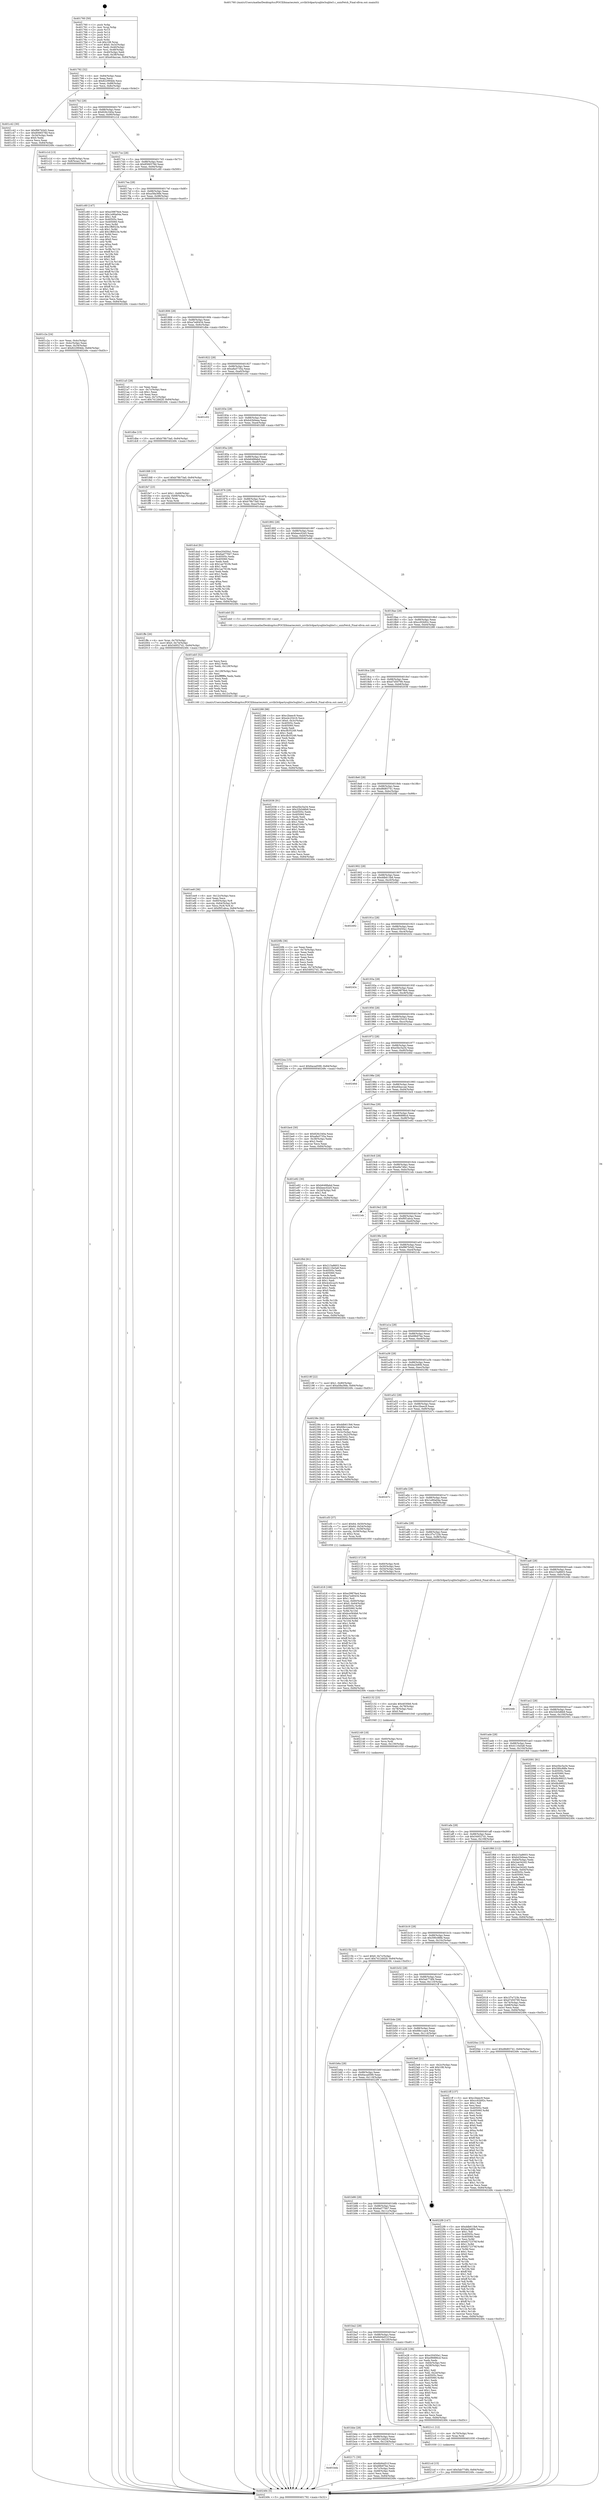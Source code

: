 digraph "0x401760" {
  label = "0x401760 (/mnt/c/Users/mathe/Desktop/tcc/POCII/binaries/extr_ccvlib3rdpartysqlite3sqlite3.c_unixFetch_Final-ollvm.out::main(0))"
  labelloc = "t"
  node[shape=record]

  Entry [label="",width=0.3,height=0.3,shape=circle,fillcolor=black,style=filled]
  "0x401792" [label="{
     0x401792 [32]\l
     | [instrs]\l
     &nbsp;&nbsp;0x401792 \<+6\>: mov -0x84(%rbp),%eax\l
     &nbsp;&nbsp;0x401798 \<+2\>: mov %eax,%ecx\l
     &nbsp;&nbsp;0x40179a \<+6\>: sub $0x822994bb,%ecx\l
     &nbsp;&nbsp;0x4017a0 \<+6\>: mov %eax,-0x88(%rbp)\l
     &nbsp;&nbsp;0x4017a6 \<+6\>: mov %ecx,-0x8c(%rbp)\l
     &nbsp;&nbsp;0x4017ac \<+6\>: je 0000000000401c42 \<main+0x4e2\>\l
  }"]
  "0x401c42" [label="{
     0x401c42 [30]\l
     | [instrs]\l
     &nbsp;&nbsp;0x401c42 \<+5\>: mov $0xf967b5d2,%eax\l
     &nbsp;&nbsp;0x401c47 \<+5\>: mov $0x8566578d,%ecx\l
     &nbsp;&nbsp;0x401c4c \<+3\>: mov -0x34(%rbp),%edx\l
     &nbsp;&nbsp;0x401c4f \<+3\>: cmp $0x0,%edx\l
     &nbsp;&nbsp;0x401c52 \<+3\>: cmove %ecx,%eax\l
     &nbsp;&nbsp;0x401c55 \<+6\>: mov %eax,-0x84(%rbp)\l
     &nbsp;&nbsp;0x401c5b \<+5\>: jmp 000000000040249c \<main+0xd3c\>\l
  }"]
  "0x4017b2" [label="{
     0x4017b2 [28]\l
     | [instrs]\l
     &nbsp;&nbsp;0x4017b2 \<+5\>: jmp 00000000004017b7 \<main+0x57\>\l
     &nbsp;&nbsp;0x4017b7 \<+6\>: mov -0x88(%rbp),%eax\l
     &nbsp;&nbsp;0x4017bd \<+5\>: sub $0x826c340a,%eax\l
     &nbsp;&nbsp;0x4017c2 \<+6\>: mov %eax,-0x90(%rbp)\l
     &nbsp;&nbsp;0x4017c8 \<+6\>: je 0000000000401c1d \<main+0x4bd\>\l
  }"]
  Exit [label="",width=0.3,height=0.3,shape=circle,fillcolor=black,style=filled,peripheries=2]
  "0x401c1d" [label="{
     0x401c1d [13]\l
     | [instrs]\l
     &nbsp;&nbsp;0x401c1d \<+4\>: mov -0x48(%rbp),%rax\l
     &nbsp;&nbsp;0x401c21 \<+4\>: mov 0x8(%rax),%rdi\l
     &nbsp;&nbsp;0x401c25 \<+5\>: call 0000000000401060 \<atoi@plt\>\l
     | [calls]\l
     &nbsp;&nbsp;0x401060 \{1\} (unknown)\l
  }"]
  "0x4017ce" [label="{
     0x4017ce [28]\l
     | [instrs]\l
     &nbsp;&nbsp;0x4017ce \<+5\>: jmp 00000000004017d3 \<main+0x73\>\l
     &nbsp;&nbsp;0x4017d3 \<+6\>: mov -0x88(%rbp),%eax\l
     &nbsp;&nbsp;0x4017d9 \<+5\>: sub $0x8566578d,%eax\l
     &nbsp;&nbsp;0x4017de \<+6\>: mov %eax,-0x94(%rbp)\l
     &nbsp;&nbsp;0x4017e4 \<+6\>: je 0000000000401c60 \<main+0x500\>\l
  }"]
  "0x4021cd" [label="{
     0x4021cd [15]\l
     | [instrs]\l
     &nbsp;&nbsp;0x4021cd \<+10\>: movl $0x5ab77df4,-0x84(%rbp)\l
     &nbsp;&nbsp;0x4021d7 \<+5\>: jmp 000000000040249c \<main+0xd3c\>\l
  }"]
  "0x401c60" [label="{
     0x401c60 [147]\l
     | [instrs]\l
     &nbsp;&nbsp;0x401c60 \<+5\>: mov $0xe39876e4,%eax\l
     &nbsp;&nbsp;0x401c65 \<+5\>: mov $0x1e90a04a,%ecx\l
     &nbsp;&nbsp;0x401c6a \<+2\>: mov $0x1,%dl\l
     &nbsp;&nbsp;0x401c6c \<+7\>: mov 0x40505c,%esi\l
     &nbsp;&nbsp;0x401c73 \<+7\>: mov 0x405060,%edi\l
     &nbsp;&nbsp;0x401c7a \<+3\>: mov %esi,%r8d\l
     &nbsp;&nbsp;0x401c7d \<+7\>: sub $0x1ffd023e,%r8d\l
     &nbsp;&nbsp;0x401c84 \<+4\>: sub $0x1,%r8d\l
     &nbsp;&nbsp;0x401c88 \<+7\>: add $0x1ffd023e,%r8d\l
     &nbsp;&nbsp;0x401c8f \<+4\>: imul %r8d,%esi\l
     &nbsp;&nbsp;0x401c93 \<+3\>: and $0x1,%esi\l
     &nbsp;&nbsp;0x401c96 \<+3\>: cmp $0x0,%esi\l
     &nbsp;&nbsp;0x401c99 \<+4\>: sete %r9b\l
     &nbsp;&nbsp;0x401c9d \<+3\>: cmp $0xa,%edi\l
     &nbsp;&nbsp;0x401ca0 \<+4\>: setl %r10b\l
     &nbsp;&nbsp;0x401ca4 \<+3\>: mov %r9b,%r11b\l
     &nbsp;&nbsp;0x401ca7 \<+4\>: xor $0xff,%r11b\l
     &nbsp;&nbsp;0x401cab \<+3\>: mov %r10b,%bl\l
     &nbsp;&nbsp;0x401cae \<+3\>: xor $0xff,%bl\l
     &nbsp;&nbsp;0x401cb1 \<+3\>: xor $0x1,%dl\l
     &nbsp;&nbsp;0x401cb4 \<+3\>: mov %r11b,%r14b\l
     &nbsp;&nbsp;0x401cb7 \<+4\>: and $0xff,%r14b\l
     &nbsp;&nbsp;0x401cbb \<+3\>: and %dl,%r9b\l
     &nbsp;&nbsp;0x401cbe \<+3\>: mov %bl,%r15b\l
     &nbsp;&nbsp;0x401cc1 \<+4\>: and $0xff,%r15b\l
     &nbsp;&nbsp;0x401cc5 \<+3\>: and %dl,%r10b\l
     &nbsp;&nbsp;0x401cc8 \<+3\>: or %r9b,%r14b\l
     &nbsp;&nbsp;0x401ccb \<+3\>: or %r10b,%r15b\l
     &nbsp;&nbsp;0x401cce \<+3\>: xor %r15b,%r14b\l
     &nbsp;&nbsp;0x401cd1 \<+3\>: or %bl,%r11b\l
     &nbsp;&nbsp;0x401cd4 \<+4\>: xor $0xff,%r11b\l
     &nbsp;&nbsp;0x401cd8 \<+3\>: or $0x1,%dl\l
     &nbsp;&nbsp;0x401cdb \<+3\>: and %dl,%r11b\l
     &nbsp;&nbsp;0x401cde \<+3\>: or %r11b,%r14b\l
     &nbsp;&nbsp;0x401ce1 \<+4\>: test $0x1,%r14b\l
     &nbsp;&nbsp;0x401ce5 \<+3\>: cmovne %ecx,%eax\l
     &nbsp;&nbsp;0x401ce8 \<+6\>: mov %eax,-0x84(%rbp)\l
     &nbsp;&nbsp;0x401cee \<+5\>: jmp 000000000040249c \<main+0xd3c\>\l
  }"]
  "0x4017ea" [label="{
     0x4017ea [28]\l
     | [instrs]\l
     &nbsp;&nbsp;0x4017ea \<+5\>: jmp 00000000004017ef \<main+0x8f\>\l
     &nbsp;&nbsp;0x4017ef \<+6\>: mov -0x88(%rbp),%eax\l
     &nbsp;&nbsp;0x4017f5 \<+5\>: sub $0xa58a36fe,%eax\l
     &nbsp;&nbsp;0x4017fa \<+6\>: mov %eax,-0x98(%rbp)\l
     &nbsp;&nbsp;0x401800 \<+6\>: je 00000000004021a5 \<main+0xa45\>\l
  }"]
  "0x401bda" [label="{
     0x401bda\l
  }", style=dashed]
  "0x4021a5" [label="{
     0x4021a5 [28]\l
     | [instrs]\l
     &nbsp;&nbsp;0x4021a5 \<+2\>: xor %eax,%eax\l
     &nbsp;&nbsp;0x4021a7 \<+3\>: mov -0x7c(%rbp),%ecx\l
     &nbsp;&nbsp;0x4021aa \<+3\>: sub $0x1,%eax\l
     &nbsp;&nbsp;0x4021ad \<+2\>: sub %eax,%ecx\l
     &nbsp;&nbsp;0x4021af \<+3\>: mov %ecx,-0x7c(%rbp)\l
     &nbsp;&nbsp;0x4021b2 \<+10\>: movl $0x7412dd29,-0x84(%rbp)\l
     &nbsp;&nbsp;0x4021bc \<+5\>: jmp 000000000040249c \<main+0xd3c\>\l
  }"]
  "0x401806" [label="{
     0x401806 [28]\l
     | [instrs]\l
     &nbsp;&nbsp;0x401806 \<+5\>: jmp 000000000040180b \<main+0xab\>\l
     &nbsp;&nbsp;0x40180b \<+6\>: mov -0x88(%rbp),%eax\l
     &nbsp;&nbsp;0x401811 \<+5\>: sub $0xa7ed0434,%eax\l
     &nbsp;&nbsp;0x401816 \<+6\>: mov %eax,-0x9c(%rbp)\l
     &nbsp;&nbsp;0x40181c \<+6\>: je 0000000000401dbe \<main+0x65e\>\l
  }"]
  "0x402171" [label="{
     0x402171 [30]\l
     | [instrs]\l
     &nbsp;&nbsp;0x402171 \<+5\>: mov $0x6b94d51f,%eax\l
     &nbsp;&nbsp;0x402176 \<+5\>: mov $0x68b97be,%ecx\l
     &nbsp;&nbsp;0x40217b \<+3\>: mov -0x7c(%rbp),%edx\l
     &nbsp;&nbsp;0x40217e \<+3\>: cmp -0x68(%rbp),%edx\l
     &nbsp;&nbsp;0x402181 \<+3\>: cmovl %ecx,%eax\l
     &nbsp;&nbsp;0x402184 \<+6\>: mov %eax,-0x84(%rbp)\l
     &nbsp;&nbsp;0x40218a \<+5\>: jmp 000000000040249c \<main+0xd3c\>\l
  }"]
  "0x401dbe" [label="{
     0x401dbe [15]\l
     | [instrs]\l
     &nbsp;&nbsp;0x401dbe \<+10\>: movl $0xb79b73a0,-0x84(%rbp)\l
     &nbsp;&nbsp;0x401dc8 \<+5\>: jmp 000000000040249c \<main+0xd3c\>\l
  }"]
  "0x401822" [label="{
     0x401822 [28]\l
     | [instrs]\l
     &nbsp;&nbsp;0x401822 \<+5\>: jmp 0000000000401827 \<main+0xc7\>\l
     &nbsp;&nbsp;0x401827 \<+6\>: mov -0x88(%rbp),%eax\l
     &nbsp;&nbsp;0x40182d \<+5\>: sub $0xa8a5735a,%eax\l
     &nbsp;&nbsp;0x401832 \<+6\>: mov %eax,-0xa0(%rbp)\l
     &nbsp;&nbsp;0x401838 \<+6\>: je 0000000000401c02 \<main+0x4a2\>\l
  }"]
  "0x401bbe" [label="{
     0x401bbe [28]\l
     | [instrs]\l
     &nbsp;&nbsp;0x401bbe \<+5\>: jmp 0000000000401bc3 \<main+0x463\>\l
     &nbsp;&nbsp;0x401bc3 \<+6\>: mov -0x88(%rbp),%eax\l
     &nbsp;&nbsp;0x401bc9 \<+5\>: sub $0x7412dd29,%eax\l
     &nbsp;&nbsp;0x401bce \<+6\>: mov %eax,-0x124(%rbp)\l
     &nbsp;&nbsp;0x401bd4 \<+6\>: je 0000000000402171 \<main+0xa11\>\l
  }"]
  "0x401c02" [label="{
     0x401c02\l
  }", style=dashed]
  "0x40183e" [label="{
     0x40183e [28]\l
     | [instrs]\l
     &nbsp;&nbsp;0x40183e \<+5\>: jmp 0000000000401843 \<main+0xe3\>\l
     &nbsp;&nbsp;0x401843 \<+6\>: mov -0x88(%rbp),%eax\l
     &nbsp;&nbsp;0x401849 \<+5\>: sub $0xb42b0eea,%eax\l
     &nbsp;&nbsp;0x40184e \<+6\>: mov %eax,-0xa4(%rbp)\l
     &nbsp;&nbsp;0x401854 \<+6\>: je 0000000000401fd8 \<main+0x878\>\l
  }"]
  "0x4021c1" [label="{
     0x4021c1 [12]\l
     | [instrs]\l
     &nbsp;&nbsp;0x4021c1 \<+4\>: mov -0x70(%rbp),%rax\l
     &nbsp;&nbsp;0x4021c5 \<+3\>: mov %rax,%rdi\l
     &nbsp;&nbsp;0x4021c8 \<+5\>: call 0000000000401030 \<free@plt\>\l
     | [calls]\l
     &nbsp;&nbsp;0x401030 \{1\} (unknown)\l
  }"]
  "0x401fd8" [label="{
     0x401fd8 [15]\l
     | [instrs]\l
     &nbsp;&nbsp;0x401fd8 \<+10\>: movl $0xb79b73a0,-0x84(%rbp)\l
     &nbsp;&nbsp;0x401fe2 \<+5\>: jmp 000000000040249c \<main+0xd3c\>\l
  }"]
  "0x40185a" [label="{
     0x40185a [28]\l
     | [instrs]\l
     &nbsp;&nbsp;0x40185a \<+5\>: jmp 000000000040185f \<main+0xff\>\l
     &nbsp;&nbsp;0x40185f \<+6\>: mov -0x88(%rbp),%eax\l
     &nbsp;&nbsp;0x401865 \<+5\>: sub $0xb6488abd,%eax\l
     &nbsp;&nbsp;0x40186a \<+6\>: mov %eax,-0xa8(%rbp)\l
     &nbsp;&nbsp;0x401870 \<+6\>: je 0000000000401fe7 \<main+0x887\>\l
  }"]
  "0x40215b" [label="{
     0x40215b [22]\l
     | [instrs]\l
     &nbsp;&nbsp;0x40215b \<+7\>: movl $0x0,-0x7c(%rbp)\l
     &nbsp;&nbsp;0x402162 \<+10\>: movl $0x7412dd29,-0x84(%rbp)\l
     &nbsp;&nbsp;0x40216c \<+5\>: jmp 000000000040249c \<main+0xd3c\>\l
  }"]
  "0x401fe7" [label="{
     0x401fe7 [23]\l
     | [instrs]\l
     &nbsp;&nbsp;0x401fe7 \<+7\>: movl $0x1,-0x68(%rbp)\l
     &nbsp;&nbsp;0x401fee \<+4\>: movslq -0x68(%rbp),%rax\l
     &nbsp;&nbsp;0x401ff2 \<+4\>: shl $0x3,%rax\l
     &nbsp;&nbsp;0x401ff6 \<+3\>: mov %rax,%rdi\l
     &nbsp;&nbsp;0x401ff9 \<+5\>: call 0000000000401050 \<malloc@plt\>\l
     | [calls]\l
     &nbsp;&nbsp;0x401050 \{1\} (unknown)\l
  }"]
  "0x401876" [label="{
     0x401876 [28]\l
     | [instrs]\l
     &nbsp;&nbsp;0x401876 \<+5\>: jmp 000000000040187b \<main+0x11b\>\l
     &nbsp;&nbsp;0x40187b \<+6\>: mov -0x88(%rbp),%eax\l
     &nbsp;&nbsp;0x401881 \<+5\>: sub $0xb79b73a0,%eax\l
     &nbsp;&nbsp;0x401886 \<+6\>: mov %eax,-0xac(%rbp)\l
     &nbsp;&nbsp;0x40188c \<+6\>: je 0000000000401dcd \<main+0x66d\>\l
  }"]
  "0x402149" [label="{
     0x402149 [18]\l
     | [instrs]\l
     &nbsp;&nbsp;0x402149 \<+4\>: mov -0x60(%rbp),%rcx\l
     &nbsp;&nbsp;0x40214d \<+3\>: mov %rcx,%rdi\l
     &nbsp;&nbsp;0x402150 \<+6\>: mov %eax,-0x130(%rbp)\l
     &nbsp;&nbsp;0x402156 \<+5\>: call 0000000000401030 \<free@plt\>\l
     | [calls]\l
     &nbsp;&nbsp;0x401030 \{1\} (unknown)\l
  }"]
  "0x401dcd" [label="{
     0x401dcd [91]\l
     | [instrs]\l
     &nbsp;&nbsp;0x401dcd \<+5\>: mov $0xe20450a1,%eax\l
     &nbsp;&nbsp;0x401dd2 \<+5\>: mov $0x6ad77947,%ecx\l
     &nbsp;&nbsp;0x401dd7 \<+7\>: mov 0x40505c,%edx\l
     &nbsp;&nbsp;0x401dde \<+7\>: mov 0x405060,%esi\l
     &nbsp;&nbsp;0x401de5 \<+2\>: mov %edx,%edi\l
     &nbsp;&nbsp;0x401de7 \<+6\>: sub $0x1ae7910b,%edi\l
     &nbsp;&nbsp;0x401ded \<+3\>: sub $0x1,%edi\l
     &nbsp;&nbsp;0x401df0 \<+6\>: add $0x1ae7910b,%edi\l
     &nbsp;&nbsp;0x401df6 \<+3\>: imul %edi,%edx\l
     &nbsp;&nbsp;0x401df9 \<+3\>: and $0x1,%edx\l
     &nbsp;&nbsp;0x401dfc \<+3\>: cmp $0x0,%edx\l
     &nbsp;&nbsp;0x401dff \<+4\>: sete %r8b\l
     &nbsp;&nbsp;0x401e03 \<+3\>: cmp $0xa,%esi\l
     &nbsp;&nbsp;0x401e06 \<+4\>: setl %r9b\l
     &nbsp;&nbsp;0x401e0a \<+3\>: mov %r8b,%r10b\l
     &nbsp;&nbsp;0x401e0d \<+3\>: and %r9b,%r10b\l
     &nbsp;&nbsp;0x401e10 \<+3\>: xor %r9b,%r8b\l
     &nbsp;&nbsp;0x401e13 \<+3\>: or %r8b,%r10b\l
     &nbsp;&nbsp;0x401e16 \<+4\>: test $0x1,%r10b\l
     &nbsp;&nbsp;0x401e1a \<+3\>: cmovne %ecx,%eax\l
     &nbsp;&nbsp;0x401e1d \<+6\>: mov %eax,-0x84(%rbp)\l
     &nbsp;&nbsp;0x401e23 \<+5\>: jmp 000000000040249c \<main+0xd3c\>\l
  }"]
  "0x401892" [label="{
     0x401892 [28]\l
     | [instrs]\l
     &nbsp;&nbsp;0x401892 \<+5\>: jmp 0000000000401897 \<main+0x137\>\l
     &nbsp;&nbsp;0x401897 \<+6\>: mov -0x88(%rbp),%eax\l
     &nbsp;&nbsp;0x40189d \<+5\>: sub $0xbeec02e5,%eax\l
     &nbsp;&nbsp;0x4018a2 \<+6\>: mov %eax,-0xb0(%rbp)\l
     &nbsp;&nbsp;0x4018a8 \<+6\>: je 0000000000401eb0 \<main+0x750\>\l
  }"]
  "0x402132" [label="{
     0x402132 [23]\l
     | [instrs]\l
     &nbsp;&nbsp;0x402132 \<+10\>: movabs $0x4030b6,%rdi\l
     &nbsp;&nbsp;0x40213c \<+3\>: mov %eax,-0x78(%rbp)\l
     &nbsp;&nbsp;0x40213f \<+3\>: mov -0x78(%rbp),%esi\l
     &nbsp;&nbsp;0x402142 \<+2\>: mov $0x0,%al\l
     &nbsp;&nbsp;0x402144 \<+5\>: call 0000000000401040 \<printf@plt\>\l
     | [calls]\l
     &nbsp;&nbsp;0x401040 \{1\} (unknown)\l
  }"]
  "0x401eb0" [label="{
     0x401eb0 [5]\l
     | [instrs]\l
     &nbsp;&nbsp;0x401eb0 \<+5\>: call 0000000000401160 \<next_i\>\l
     | [calls]\l
     &nbsp;&nbsp;0x401160 \{1\} (/mnt/c/Users/mathe/Desktop/tcc/POCII/binaries/extr_ccvlib3rdpartysqlite3sqlite3.c_unixFetch_Final-ollvm.out::next_i)\l
  }"]
  "0x4018ae" [label="{
     0x4018ae [28]\l
     | [instrs]\l
     &nbsp;&nbsp;0x4018ae \<+5\>: jmp 00000000004018b3 \<main+0x153\>\l
     &nbsp;&nbsp;0x4018b3 \<+6\>: mov -0x88(%rbp),%eax\l
     &nbsp;&nbsp;0x4018b9 \<+5\>: sub $0xcc92b92c,%eax\l
     &nbsp;&nbsp;0x4018be \<+6\>: mov %eax,-0xb4(%rbp)\l
     &nbsp;&nbsp;0x4018c4 \<+6\>: je 0000000000402288 \<main+0xb28\>\l
  }"]
  "0x401ffe" [label="{
     0x401ffe [26]\l
     | [instrs]\l
     &nbsp;&nbsp;0x401ffe \<+4\>: mov %rax,-0x70(%rbp)\l
     &nbsp;&nbsp;0x402002 \<+7\>: movl $0x0,-0x74(%rbp)\l
     &nbsp;&nbsp;0x402009 \<+10\>: movl $0x549527d1,-0x84(%rbp)\l
     &nbsp;&nbsp;0x402013 \<+5\>: jmp 000000000040249c \<main+0xd3c\>\l
  }"]
  "0x402288" [label="{
     0x402288 [98]\l
     | [instrs]\l
     &nbsp;&nbsp;0x402288 \<+5\>: mov $0xc2beec9,%eax\l
     &nbsp;&nbsp;0x40228d \<+5\>: mov $0xe4c25416,%ecx\l
     &nbsp;&nbsp;0x402292 \<+7\>: movl $0x0,-0x3c(%rbp)\l
     &nbsp;&nbsp;0x402299 \<+7\>: mov 0x40505c,%edx\l
     &nbsp;&nbsp;0x4022a0 \<+7\>: mov 0x405060,%esi\l
     &nbsp;&nbsp;0x4022a7 \<+2\>: mov %edx,%edi\l
     &nbsp;&nbsp;0x4022a9 \<+6\>: sub $0xcfb35249,%edi\l
     &nbsp;&nbsp;0x4022af \<+3\>: sub $0x1,%edi\l
     &nbsp;&nbsp;0x4022b2 \<+6\>: add $0xcfb35249,%edi\l
     &nbsp;&nbsp;0x4022b8 \<+3\>: imul %edi,%edx\l
     &nbsp;&nbsp;0x4022bb \<+3\>: and $0x1,%edx\l
     &nbsp;&nbsp;0x4022be \<+3\>: cmp $0x0,%edx\l
     &nbsp;&nbsp;0x4022c1 \<+4\>: sete %r8b\l
     &nbsp;&nbsp;0x4022c5 \<+3\>: cmp $0xa,%esi\l
     &nbsp;&nbsp;0x4022c8 \<+4\>: setl %r9b\l
     &nbsp;&nbsp;0x4022cc \<+3\>: mov %r8b,%r10b\l
     &nbsp;&nbsp;0x4022cf \<+3\>: and %r9b,%r10b\l
     &nbsp;&nbsp;0x4022d2 \<+3\>: xor %r9b,%r8b\l
     &nbsp;&nbsp;0x4022d5 \<+3\>: or %r8b,%r10b\l
     &nbsp;&nbsp;0x4022d8 \<+4\>: test $0x1,%r10b\l
     &nbsp;&nbsp;0x4022dc \<+3\>: cmovne %ecx,%eax\l
     &nbsp;&nbsp;0x4022df \<+6\>: mov %eax,-0x84(%rbp)\l
     &nbsp;&nbsp;0x4022e5 \<+5\>: jmp 000000000040249c \<main+0xd3c\>\l
  }"]
  "0x4018ca" [label="{
     0x4018ca [28]\l
     | [instrs]\l
     &nbsp;&nbsp;0x4018ca \<+5\>: jmp 00000000004018cf \<main+0x16f\>\l
     &nbsp;&nbsp;0x4018cf \<+6\>: mov -0x88(%rbp),%eax\l
     &nbsp;&nbsp;0x4018d5 \<+5\>: sub $0xd7d50790,%eax\l
     &nbsp;&nbsp;0x4018da \<+6\>: mov %eax,-0xb8(%rbp)\l
     &nbsp;&nbsp;0x4018e0 \<+6\>: je 0000000000402036 \<main+0x8d6\>\l
  }"]
  "0x401ee9" [label="{
     0x401ee9 [36]\l
     | [instrs]\l
     &nbsp;&nbsp;0x401ee9 \<+6\>: mov -0x12c(%rbp),%ecx\l
     &nbsp;&nbsp;0x401eef \<+3\>: imul %eax,%ecx\l
     &nbsp;&nbsp;0x401ef2 \<+4\>: mov -0x60(%rbp),%r8\l
     &nbsp;&nbsp;0x401ef6 \<+4\>: movslq -0x64(%rbp),%r9\l
     &nbsp;&nbsp;0x401efa \<+4\>: mov %ecx,(%r8,%r9,4)\l
     &nbsp;&nbsp;0x401efe \<+10\>: movl $0xf0f1abca,-0x84(%rbp)\l
     &nbsp;&nbsp;0x401f08 \<+5\>: jmp 000000000040249c \<main+0xd3c\>\l
  }"]
  "0x402036" [label="{
     0x402036 [91]\l
     | [instrs]\l
     &nbsp;&nbsp;0x402036 \<+5\>: mov $0xe5bc5a34,%eax\l
     &nbsp;&nbsp;0x40203b \<+5\>: mov $0x32b5d6b9,%ecx\l
     &nbsp;&nbsp;0x402040 \<+7\>: mov 0x40505c,%edx\l
     &nbsp;&nbsp;0x402047 \<+7\>: mov 0x405060,%esi\l
     &nbsp;&nbsp;0x40204e \<+2\>: mov %edx,%edi\l
     &nbsp;&nbsp;0x402050 \<+6\>: sub $0xa5184c7a,%edi\l
     &nbsp;&nbsp;0x402056 \<+3\>: sub $0x1,%edi\l
     &nbsp;&nbsp;0x402059 \<+6\>: add $0xa5184c7a,%edi\l
     &nbsp;&nbsp;0x40205f \<+3\>: imul %edi,%edx\l
     &nbsp;&nbsp;0x402062 \<+3\>: and $0x1,%edx\l
     &nbsp;&nbsp;0x402065 \<+3\>: cmp $0x0,%edx\l
     &nbsp;&nbsp;0x402068 \<+4\>: sete %r8b\l
     &nbsp;&nbsp;0x40206c \<+3\>: cmp $0xa,%esi\l
     &nbsp;&nbsp;0x40206f \<+4\>: setl %r9b\l
     &nbsp;&nbsp;0x402073 \<+3\>: mov %r8b,%r10b\l
     &nbsp;&nbsp;0x402076 \<+3\>: and %r9b,%r10b\l
     &nbsp;&nbsp;0x402079 \<+3\>: xor %r9b,%r8b\l
     &nbsp;&nbsp;0x40207c \<+3\>: or %r8b,%r10b\l
     &nbsp;&nbsp;0x40207f \<+4\>: test $0x1,%r10b\l
     &nbsp;&nbsp;0x402083 \<+3\>: cmovne %ecx,%eax\l
     &nbsp;&nbsp;0x402086 \<+6\>: mov %eax,-0x84(%rbp)\l
     &nbsp;&nbsp;0x40208c \<+5\>: jmp 000000000040249c \<main+0xd3c\>\l
  }"]
  "0x4018e6" [label="{
     0x4018e6 [28]\l
     | [instrs]\l
     &nbsp;&nbsp;0x4018e6 \<+5\>: jmp 00000000004018eb \<main+0x18b\>\l
     &nbsp;&nbsp;0x4018eb \<+6\>: mov -0x88(%rbp),%eax\l
     &nbsp;&nbsp;0x4018f1 \<+5\>: sub $0xd8d83741,%eax\l
     &nbsp;&nbsp;0x4018f6 \<+6\>: mov %eax,-0xbc(%rbp)\l
     &nbsp;&nbsp;0x4018fc \<+6\>: je 00000000004020fb \<main+0x99b\>\l
  }"]
  "0x401eb5" [label="{
     0x401eb5 [52]\l
     | [instrs]\l
     &nbsp;&nbsp;0x401eb5 \<+2\>: xor %ecx,%ecx\l
     &nbsp;&nbsp;0x401eb7 \<+5\>: mov $0x2,%edx\l
     &nbsp;&nbsp;0x401ebc \<+6\>: mov %edx,-0x128(%rbp)\l
     &nbsp;&nbsp;0x401ec2 \<+1\>: cltd\l
     &nbsp;&nbsp;0x401ec3 \<+6\>: mov -0x128(%rbp),%esi\l
     &nbsp;&nbsp;0x401ec9 \<+2\>: idiv %esi\l
     &nbsp;&nbsp;0x401ecb \<+6\>: imul $0xfffffffe,%edx,%edx\l
     &nbsp;&nbsp;0x401ed1 \<+2\>: mov %ecx,%edi\l
     &nbsp;&nbsp;0x401ed3 \<+2\>: sub %edx,%edi\l
     &nbsp;&nbsp;0x401ed5 \<+2\>: mov %ecx,%edx\l
     &nbsp;&nbsp;0x401ed7 \<+3\>: sub $0x1,%edx\l
     &nbsp;&nbsp;0x401eda \<+2\>: add %edx,%edi\l
     &nbsp;&nbsp;0x401edc \<+2\>: sub %edi,%ecx\l
     &nbsp;&nbsp;0x401ede \<+6\>: mov %ecx,-0x12c(%rbp)\l
     &nbsp;&nbsp;0x401ee4 \<+5\>: call 0000000000401160 \<next_i\>\l
     | [calls]\l
     &nbsp;&nbsp;0x401160 \{1\} (/mnt/c/Users/mathe/Desktop/tcc/POCII/binaries/extr_ccvlib3rdpartysqlite3sqlite3.c_unixFetch_Final-ollvm.out::next_i)\l
  }"]
  "0x4020fb" [label="{
     0x4020fb [36]\l
     | [instrs]\l
     &nbsp;&nbsp;0x4020fb \<+2\>: xor %eax,%eax\l
     &nbsp;&nbsp;0x4020fd \<+3\>: mov -0x74(%rbp),%ecx\l
     &nbsp;&nbsp;0x402100 \<+2\>: mov %eax,%edx\l
     &nbsp;&nbsp;0x402102 \<+2\>: sub %ecx,%edx\l
     &nbsp;&nbsp;0x402104 \<+2\>: mov %eax,%ecx\l
     &nbsp;&nbsp;0x402106 \<+3\>: sub $0x1,%ecx\l
     &nbsp;&nbsp;0x402109 \<+2\>: add %ecx,%edx\l
     &nbsp;&nbsp;0x40210b \<+2\>: sub %edx,%eax\l
     &nbsp;&nbsp;0x40210d \<+3\>: mov %eax,-0x74(%rbp)\l
     &nbsp;&nbsp;0x402110 \<+10\>: movl $0x549527d1,-0x84(%rbp)\l
     &nbsp;&nbsp;0x40211a \<+5\>: jmp 000000000040249c \<main+0xd3c\>\l
  }"]
  "0x401902" [label="{
     0x401902 [28]\l
     | [instrs]\l
     &nbsp;&nbsp;0x401902 \<+5\>: jmp 0000000000401907 \<main+0x1a7\>\l
     &nbsp;&nbsp;0x401907 \<+6\>: mov -0x88(%rbp),%eax\l
     &nbsp;&nbsp;0x40190d \<+5\>: sub $0xddb613b6,%eax\l
     &nbsp;&nbsp;0x401912 \<+6\>: mov %eax,-0xc0(%rbp)\l
     &nbsp;&nbsp;0x401918 \<+6\>: je 0000000000402492 \<main+0xd32\>\l
  }"]
  "0x401ba2" [label="{
     0x401ba2 [28]\l
     | [instrs]\l
     &nbsp;&nbsp;0x401ba2 \<+5\>: jmp 0000000000401ba7 \<main+0x447\>\l
     &nbsp;&nbsp;0x401ba7 \<+6\>: mov -0x88(%rbp),%eax\l
     &nbsp;&nbsp;0x401bad \<+5\>: sub $0x6b94d51f,%eax\l
     &nbsp;&nbsp;0x401bb2 \<+6\>: mov %eax,-0x120(%rbp)\l
     &nbsp;&nbsp;0x401bb8 \<+6\>: je 00000000004021c1 \<main+0xa61\>\l
  }"]
  "0x402492" [label="{
     0x402492\l
  }", style=dashed]
  "0x40191e" [label="{
     0x40191e [28]\l
     | [instrs]\l
     &nbsp;&nbsp;0x40191e \<+5\>: jmp 0000000000401923 \<main+0x1c3\>\l
     &nbsp;&nbsp;0x401923 \<+6\>: mov -0x88(%rbp),%eax\l
     &nbsp;&nbsp;0x401929 \<+5\>: sub $0xe20450a1,%eax\l
     &nbsp;&nbsp;0x40192e \<+6\>: mov %eax,-0xc4(%rbp)\l
     &nbsp;&nbsp;0x401934 \<+6\>: je 000000000040243c \<main+0xcdc\>\l
  }"]
  "0x401e28" [label="{
     0x401e28 [106]\l
     | [instrs]\l
     &nbsp;&nbsp;0x401e28 \<+5\>: mov $0xe20450a1,%eax\l
     &nbsp;&nbsp;0x401e2d \<+5\>: mov $0xe96886cd,%ecx\l
     &nbsp;&nbsp;0x401e32 \<+2\>: xor %edx,%edx\l
     &nbsp;&nbsp;0x401e34 \<+3\>: mov -0x64(%rbp),%esi\l
     &nbsp;&nbsp;0x401e37 \<+3\>: cmp -0x58(%rbp),%esi\l
     &nbsp;&nbsp;0x401e3a \<+4\>: setl %dil\l
     &nbsp;&nbsp;0x401e3e \<+4\>: and $0x1,%dil\l
     &nbsp;&nbsp;0x401e42 \<+4\>: mov %dil,-0x2d(%rbp)\l
     &nbsp;&nbsp;0x401e46 \<+7\>: mov 0x40505c,%esi\l
     &nbsp;&nbsp;0x401e4d \<+8\>: mov 0x405060,%r8d\l
     &nbsp;&nbsp;0x401e55 \<+3\>: sub $0x1,%edx\l
     &nbsp;&nbsp;0x401e58 \<+3\>: mov %esi,%r9d\l
     &nbsp;&nbsp;0x401e5b \<+3\>: add %edx,%r9d\l
     &nbsp;&nbsp;0x401e5e \<+4\>: imul %r9d,%esi\l
     &nbsp;&nbsp;0x401e62 \<+3\>: and $0x1,%esi\l
     &nbsp;&nbsp;0x401e65 \<+3\>: cmp $0x0,%esi\l
     &nbsp;&nbsp;0x401e68 \<+4\>: sete %dil\l
     &nbsp;&nbsp;0x401e6c \<+4\>: cmp $0xa,%r8d\l
     &nbsp;&nbsp;0x401e70 \<+4\>: setl %r10b\l
     &nbsp;&nbsp;0x401e74 \<+3\>: mov %dil,%r11b\l
     &nbsp;&nbsp;0x401e77 \<+3\>: and %r10b,%r11b\l
     &nbsp;&nbsp;0x401e7a \<+3\>: xor %r10b,%dil\l
     &nbsp;&nbsp;0x401e7d \<+3\>: or %dil,%r11b\l
     &nbsp;&nbsp;0x401e80 \<+4\>: test $0x1,%r11b\l
     &nbsp;&nbsp;0x401e84 \<+3\>: cmovne %ecx,%eax\l
     &nbsp;&nbsp;0x401e87 \<+6\>: mov %eax,-0x84(%rbp)\l
     &nbsp;&nbsp;0x401e8d \<+5\>: jmp 000000000040249c \<main+0xd3c\>\l
  }"]
  "0x40243c" [label="{
     0x40243c\l
  }", style=dashed]
  "0x40193a" [label="{
     0x40193a [28]\l
     | [instrs]\l
     &nbsp;&nbsp;0x40193a \<+5\>: jmp 000000000040193f \<main+0x1df\>\l
     &nbsp;&nbsp;0x40193f \<+6\>: mov -0x88(%rbp),%eax\l
     &nbsp;&nbsp;0x401945 \<+5\>: sub $0xe39876e4,%eax\l
     &nbsp;&nbsp;0x40194a \<+6\>: mov %eax,-0xc8(%rbp)\l
     &nbsp;&nbsp;0x401950 \<+6\>: je 00000000004023fd \<main+0xc9d\>\l
  }"]
  "0x401b86" [label="{
     0x401b86 [28]\l
     | [instrs]\l
     &nbsp;&nbsp;0x401b86 \<+5\>: jmp 0000000000401b8b \<main+0x42b\>\l
     &nbsp;&nbsp;0x401b8b \<+6\>: mov -0x88(%rbp),%eax\l
     &nbsp;&nbsp;0x401b91 \<+5\>: sub $0x6ad77947,%eax\l
     &nbsp;&nbsp;0x401b96 \<+6\>: mov %eax,-0x11c(%rbp)\l
     &nbsp;&nbsp;0x401b9c \<+6\>: je 0000000000401e28 \<main+0x6c8\>\l
  }"]
  "0x4023fd" [label="{
     0x4023fd\l
  }", style=dashed]
  "0x401956" [label="{
     0x401956 [28]\l
     | [instrs]\l
     &nbsp;&nbsp;0x401956 \<+5\>: jmp 000000000040195b \<main+0x1fb\>\l
     &nbsp;&nbsp;0x40195b \<+6\>: mov -0x88(%rbp),%eax\l
     &nbsp;&nbsp;0x401961 \<+5\>: sub $0xe4c25416,%eax\l
     &nbsp;&nbsp;0x401966 \<+6\>: mov %eax,-0xcc(%rbp)\l
     &nbsp;&nbsp;0x40196c \<+6\>: je 00000000004022ea \<main+0xb8a\>\l
  }"]
  "0x4022f9" [label="{
     0x4022f9 [147]\l
     | [instrs]\l
     &nbsp;&nbsp;0x4022f9 \<+5\>: mov $0xddb613b6,%eax\l
     &nbsp;&nbsp;0x4022fe \<+5\>: mov $0xba2b80b,%ecx\l
     &nbsp;&nbsp;0x402303 \<+2\>: mov $0x1,%dl\l
     &nbsp;&nbsp;0x402305 \<+7\>: mov 0x40505c,%esi\l
     &nbsp;&nbsp;0x40230c \<+7\>: mov 0x405060,%edi\l
     &nbsp;&nbsp;0x402313 \<+3\>: mov %esi,%r8d\l
     &nbsp;&nbsp;0x402316 \<+7\>: add $0x8272376f,%r8d\l
     &nbsp;&nbsp;0x40231d \<+4\>: sub $0x1,%r8d\l
     &nbsp;&nbsp;0x402321 \<+7\>: sub $0x8272376f,%r8d\l
     &nbsp;&nbsp;0x402328 \<+4\>: imul %r8d,%esi\l
     &nbsp;&nbsp;0x40232c \<+3\>: and $0x1,%esi\l
     &nbsp;&nbsp;0x40232f \<+3\>: cmp $0x0,%esi\l
     &nbsp;&nbsp;0x402332 \<+4\>: sete %r9b\l
     &nbsp;&nbsp;0x402336 \<+3\>: cmp $0xa,%edi\l
     &nbsp;&nbsp;0x402339 \<+4\>: setl %r10b\l
     &nbsp;&nbsp;0x40233d \<+3\>: mov %r9b,%r11b\l
     &nbsp;&nbsp;0x402340 \<+4\>: xor $0xff,%r11b\l
     &nbsp;&nbsp;0x402344 \<+3\>: mov %r10b,%bl\l
     &nbsp;&nbsp;0x402347 \<+3\>: xor $0xff,%bl\l
     &nbsp;&nbsp;0x40234a \<+3\>: xor $0x1,%dl\l
     &nbsp;&nbsp;0x40234d \<+3\>: mov %r11b,%r14b\l
     &nbsp;&nbsp;0x402350 \<+4\>: and $0xff,%r14b\l
     &nbsp;&nbsp;0x402354 \<+3\>: and %dl,%r9b\l
     &nbsp;&nbsp;0x402357 \<+3\>: mov %bl,%r15b\l
     &nbsp;&nbsp;0x40235a \<+4\>: and $0xff,%r15b\l
     &nbsp;&nbsp;0x40235e \<+3\>: and %dl,%r10b\l
     &nbsp;&nbsp;0x402361 \<+3\>: or %r9b,%r14b\l
     &nbsp;&nbsp;0x402364 \<+3\>: or %r10b,%r15b\l
     &nbsp;&nbsp;0x402367 \<+3\>: xor %r15b,%r14b\l
     &nbsp;&nbsp;0x40236a \<+3\>: or %bl,%r11b\l
     &nbsp;&nbsp;0x40236d \<+4\>: xor $0xff,%r11b\l
     &nbsp;&nbsp;0x402371 \<+3\>: or $0x1,%dl\l
     &nbsp;&nbsp;0x402374 \<+3\>: and %dl,%r11b\l
     &nbsp;&nbsp;0x402377 \<+3\>: or %r11b,%r14b\l
     &nbsp;&nbsp;0x40237a \<+4\>: test $0x1,%r14b\l
     &nbsp;&nbsp;0x40237e \<+3\>: cmovne %ecx,%eax\l
     &nbsp;&nbsp;0x402381 \<+6\>: mov %eax,-0x84(%rbp)\l
     &nbsp;&nbsp;0x402387 \<+5\>: jmp 000000000040249c \<main+0xd3c\>\l
  }"]
  "0x4022ea" [label="{
     0x4022ea [15]\l
     | [instrs]\l
     &nbsp;&nbsp;0x4022ea \<+10\>: movl $0x6acad599,-0x84(%rbp)\l
     &nbsp;&nbsp;0x4022f4 \<+5\>: jmp 000000000040249c \<main+0xd3c\>\l
  }"]
  "0x401972" [label="{
     0x401972 [28]\l
     | [instrs]\l
     &nbsp;&nbsp;0x401972 \<+5\>: jmp 0000000000401977 \<main+0x217\>\l
     &nbsp;&nbsp;0x401977 \<+6\>: mov -0x88(%rbp),%eax\l
     &nbsp;&nbsp;0x40197d \<+5\>: sub $0xe5bc5a34,%eax\l
     &nbsp;&nbsp;0x401982 \<+6\>: mov %eax,-0xd0(%rbp)\l
     &nbsp;&nbsp;0x401988 \<+6\>: je 000000000040246d \<main+0xd0d\>\l
  }"]
  "0x401b6a" [label="{
     0x401b6a [28]\l
     | [instrs]\l
     &nbsp;&nbsp;0x401b6a \<+5\>: jmp 0000000000401b6f \<main+0x40f\>\l
     &nbsp;&nbsp;0x401b6f \<+6\>: mov -0x88(%rbp),%eax\l
     &nbsp;&nbsp;0x401b75 \<+5\>: sub $0x6acad599,%eax\l
     &nbsp;&nbsp;0x401b7a \<+6\>: mov %eax,-0x118(%rbp)\l
     &nbsp;&nbsp;0x401b80 \<+6\>: je 00000000004022f9 \<main+0xb99\>\l
  }"]
  "0x40246d" [label="{
     0x40246d\l
  }", style=dashed]
  "0x40198e" [label="{
     0x40198e [28]\l
     | [instrs]\l
     &nbsp;&nbsp;0x40198e \<+5\>: jmp 0000000000401993 \<main+0x233\>\l
     &nbsp;&nbsp;0x401993 \<+6\>: mov -0x88(%rbp),%eax\l
     &nbsp;&nbsp;0x401999 \<+5\>: sub $0xe64accae,%eax\l
     &nbsp;&nbsp;0x40199e \<+6\>: mov %eax,-0xd4(%rbp)\l
     &nbsp;&nbsp;0x4019a4 \<+6\>: je 0000000000401be4 \<main+0x484\>\l
  }"]
  "0x4023e8" [label="{
     0x4023e8 [21]\l
     | [instrs]\l
     &nbsp;&nbsp;0x4023e8 \<+3\>: mov -0x2c(%rbp),%eax\l
     &nbsp;&nbsp;0x4023eb \<+7\>: add $0x108,%rsp\l
     &nbsp;&nbsp;0x4023f2 \<+1\>: pop %rbx\l
     &nbsp;&nbsp;0x4023f3 \<+2\>: pop %r12\l
     &nbsp;&nbsp;0x4023f5 \<+2\>: pop %r13\l
     &nbsp;&nbsp;0x4023f7 \<+2\>: pop %r14\l
     &nbsp;&nbsp;0x4023f9 \<+2\>: pop %r15\l
     &nbsp;&nbsp;0x4023fb \<+1\>: pop %rbp\l
     &nbsp;&nbsp;0x4023fc \<+1\>: ret\l
  }"]
  "0x401be4" [label="{
     0x401be4 [30]\l
     | [instrs]\l
     &nbsp;&nbsp;0x401be4 \<+5\>: mov $0x826c340a,%eax\l
     &nbsp;&nbsp;0x401be9 \<+5\>: mov $0xa8a5735a,%ecx\l
     &nbsp;&nbsp;0x401bee \<+3\>: mov -0x38(%rbp),%edx\l
     &nbsp;&nbsp;0x401bf1 \<+3\>: cmp $0x2,%edx\l
     &nbsp;&nbsp;0x401bf4 \<+3\>: cmovne %ecx,%eax\l
     &nbsp;&nbsp;0x401bf7 \<+6\>: mov %eax,-0x84(%rbp)\l
     &nbsp;&nbsp;0x401bfd \<+5\>: jmp 000000000040249c \<main+0xd3c\>\l
  }"]
  "0x4019aa" [label="{
     0x4019aa [28]\l
     | [instrs]\l
     &nbsp;&nbsp;0x4019aa \<+5\>: jmp 00000000004019af \<main+0x24f\>\l
     &nbsp;&nbsp;0x4019af \<+6\>: mov -0x88(%rbp),%eax\l
     &nbsp;&nbsp;0x4019b5 \<+5\>: sub $0xe96886cd,%eax\l
     &nbsp;&nbsp;0x4019ba \<+6\>: mov %eax,-0xd8(%rbp)\l
     &nbsp;&nbsp;0x4019c0 \<+6\>: je 0000000000401e92 \<main+0x732\>\l
  }"]
  "0x40249c" [label="{
     0x40249c [5]\l
     | [instrs]\l
     &nbsp;&nbsp;0x40249c \<+5\>: jmp 0000000000401792 \<main+0x32\>\l
  }"]
  "0x401760" [label="{
     0x401760 [50]\l
     | [instrs]\l
     &nbsp;&nbsp;0x401760 \<+1\>: push %rbp\l
     &nbsp;&nbsp;0x401761 \<+3\>: mov %rsp,%rbp\l
     &nbsp;&nbsp;0x401764 \<+2\>: push %r15\l
     &nbsp;&nbsp;0x401766 \<+2\>: push %r14\l
     &nbsp;&nbsp;0x401768 \<+2\>: push %r13\l
     &nbsp;&nbsp;0x40176a \<+2\>: push %r12\l
     &nbsp;&nbsp;0x40176c \<+1\>: push %rbx\l
     &nbsp;&nbsp;0x40176d \<+7\>: sub $0x108,%rsp\l
     &nbsp;&nbsp;0x401774 \<+7\>: movl $0x0,-0x3c(%rbp)\l
     &nbsp;&nbsp;0x40177b \<+3\>: mov %edi,-0x40(%rbp)\l
     &nbsp;&nbsp;0x40177e \<+4\>: mov %rsi,-0x48(%rbp)\l
     &nbsp;&nbsp;0x401782 \<+3\>: mov -0x40(%rbp),%edi\l
     &nbsp;&nbsp;0x401785 \<+3\>: mov %edi,-0x38(%rbp)\l
     &nbsp;&nbsp;0x401788 \<+10\>: movl $0xe64accae,-0x84(%rbp)\l
  }"]
  "0x401c2a" [label="{
     0x401c2a [24]\l
     | [instrs]\l
     &nbsp;&nbsp;0x401c2a \<+3\>: mov %eax,-0x4c(%rbp)\l
     &nbsp;&nbsp;0x401c2d \<+3\>: mov -0x4c(%rbp),%eax\l
     &nbsp;&nbsp;0x401c30 \<+3\>: mov %eax,-0x34(%rbp)\l
     &nbsp;&nbsp;0x401c33 \<+10\>: movl $0x822994bb,-0x84(%rbp)\l
     &nbsp;&nbsp;0x401c3d \<+5\>: jmp 000000000040249c \<main+0xd3c\>\l
  }"]
  "0x401b4e" [label="{
     0x401b4e [28]\l
     | [instrs]\l
     &nbsp;&nbsp;0x401b4e \<+5\>: jmp 0000000000401b53 \<main+0x3f3\>\l
     &nbsp;&nbsp;0x401b53 \<+6\>: mov -0x88(%rbp),%eax\l
     &nbsp;&nbsp;0x401b59 \<+5\>: sub $0x68e1cae4,%eax\l
     &nbsp;&nbsp;0x401b5e \<+6\>: mov %eax,-0x114(%rbp)\l
     &nbsp;&nbsp;0x401b64 \<+6\>: je 00000000004023e8 \<main+0xc88\>\l
  }"]
  "0x401e92" [label="{
     0x401e92 [30]\l
     | [instrs]\l
     &nbsp;&nbsp;0x401e92 \<+5\>: mov $0xb6488abd,%eax\l
     &nbsp;&nbsp;0x401e97 \<+5\>: mov $0xbeec02e5,%ecx\l
     &nbsp;&nbsp;0x401e9c \<+3\>: mov -0x2d(%rbp),%dl\l
     &nbsp;&nbsp;0x401e9f \<+3\>: test $0x1,%dl\l
     &nbsp;&nbsp;0x401ea2 \<+3\>: cmovne %ecx,%eax\l
     &nbsp;&nbsp;0x401ea5 \<+6\>: mov %eax,-0x84(%rbp)\l
     &nbsp;&nbsp;0x401eab \<+5\>: jmp 000000000040249c \<main+0xd3c\>\l
  }"]
  "0x4019c6" [label="{
     0x4019c6 [28]\l
     | [instrs]\l
     &nbsp;&nbsp;0x4019c6 \<+5\>: jmp 00000000004019cb \<main+0x26b\>\l
     &nbsp;&nbsp;0x4019cb \<+6\>: mov -0x88(%rbp),%eax\l
     &nbsp;&nbsp;0x4019d1 \<+5\>: sub $0xe9a7dfa1,%eax\l
     &nbsp;&nbsp;0x4019d6 \<+6\>: mov %eax,-0xdc(%rbp)\l
     &nbsp;&nbsp;0x4019dc \<+6\>: je 00000000004021eb \<main+0xa8b\>\l
  }"]
  "0x4021ff" [label="{
     0x4021ff [137]\l
     | [instrs]\l
     &nbsp;&nbsp;0x4021ff \<+5\>: mov $0xc2beec9,%eax\l
     &nbsp;&nbsp;0x402204 \<+5\>: mov $0xcc92b92c,%ecx\l
     &nbsp;&nbsp;0x402209 \<+2\>: mov $0x1,%dl\l
     &nbsp;&nbsp;0x40220b \<+2\>: xor %esi,%esi\l
     &nbsp;&nbsp;0x40220d \<+7\>: mov 0x40505c,%edi\l
     &nbsp;&nbsp;0x402214 \<+8\>: mov 0x405060,%r8d\l
     &nbsp;&nbsp;0x40221c \<+3\>: sub $0x1,%esi\l
     &nbsp;&nbsp;0x40221f \<+3\>: mov %edi,%r9d\l
     &nbsp;&nbsp;0x402222 \<+3\>: add %esi,%r9d\l
     &nbsp;&nbsp;0x402225 \<+4\>: imul %r9d,%edi\l
     &nbsp;&nbsp;0x402229 \<+3\>: and $0x1,%edi\l
     &nbsp;&nbsp;0x40222c \<+3\>: cmp $0x0,%edi\l
     &nbsp;&nbsp;0x40222f \<+4\>: sete %r10b\l
     &nbsp;&nbsp;0x402233 \<+4\>: cmp $0xa,%r8d\l
     &nbsp;&nbsp;0x402237 \<+4\>: setl %r11b\l
     &nbsp;&nbsp;0x40223b \<+3\>: mov %r10b,%bl\l
     &nbsp;&nbsp;0x40223e \<+3\>: xor $0xff,%bl\l
     &nbsp;&nbsp;0x402241 \<+3\>: mov %r11b,%r14b\l
     &nbsp;&nbsp;0x402244 \<+4\>: xor $0xff,%r14b\l
     &nbsp;&nbsp;0x402248 \<+3\>: xor $0x0,%dl\l
     &nbsp;&nbsp;0x40224b \<+3\>: mov %bl,%r15b\l
     &nbsp;&nbsp;0x40224e \<+4\>: and $0x0,%r15b\l
     &nbsp;&nbsp;0x402252 \<+3\>: and %dl,%r10b\l
     &nbsp;&nbsp;0x402255 \<+3\>: mov %r14b,%r12b\l
     &nbsp;&nbsp;0x402258 \<+4\>: and $0x0,%r12b\l
     &nbsp;&nbsp;0x40225c \<+3\>: and %dl,%r11b\l
     &nbsp;&nbsp;0x40225f \<+3\>: or %r10b,%r15b\l
     &nbsp;&nbsp;0x402262 \<+3\>: or %r11b,%r12b\l
     &nbsp;&nbsp;0x402265 \<+3\>: xor %r12b,%r15b\l
     &nbsp;&nbsp;0x402268 \<+3\>: or %r14b,%bl\l
     &nbsp;&nbsp;0x40226b \<+3\>: xor $0xff,%bl\l
     &nbsp;&nbsp;0x40226e \<+3\>: or $0x0,%dl\l
     &nbsp;&nbsp;0x402271 \<+2\>: and %dl,%bl\l
     &nbsp;&nbsp;0x402273 \<+3\>: or %bl,%r15b\l
     &nbsp;&nbsp;0x402276 \<+4\>: test $0x1,%r15b\l
     &nbsp;&nbsp;0x40227a \<+3\>: cmovne %ecx,%eax\l
     &nbsp;&nbsp;0x40227d \<+6\>: mov %eax,-0x84(%rbp)\l
     &nbsp;&nbsp;0x402283 \<+5\>: jmp 000000000040249c \<main+0xd3c\>\l
  }"]
  "0x4021eb" [label="{
     0x4021eb\l
  }", style=dashed]
  "0x4019e2" [label="{
     0x4019e2 [28]\l
     | [instrs]\l
     &nbsp;&nbsp;0x4019e2 \<+5\>: jmp 00000000004019e7 \<main+0x287\>\l
     &nbsp;&nbsp;0x4019e7 \<+6\>: mov -0x88(%rbp),%eax\l
     &nbsp;&nbsp;0x4019ed \<+5\>: sub $0xf0f1abca,%eax\l
     &nbsp;&nbsp;0x4019f2 \<+6\>: mov %eax,-0xe0(%rbp)\l
     &nbsp;&nbsp;0x4019f8 \<+6\>: je 0000000000401f0d \<main+0x7ad\>\l
  }"]
  "0x401b32" [label="{
     0x401b32 [28]\l
     | [instrs]\l
     &nbsp;&nbsp;0x401b32 \<+5\>: jmp 0000000000401b37 \<main+0x3d7\>\l
     &nbsp;&nbsp;0x401b37 \<+6\>: mov -0x88(%rbp),%eax\l
     &nbsp;&nbsp;0x401b3d \<+5\>: sub $0x5ab77df4,%eax\l
     &nbsp;&nbsp;0x401b42 \<+6\>: mov %eax,-0x110(%rbp)\l
     &nbsp;&nbsp;0x401b48 \<+6\>: je 00000000004021ff \<main+0xa9f\>\l
  }"]
  "0x401f0d" [label="{
     0x401f0d [91]\l
     | [instrs]\l
     &nbsp;&nbsp;0x401f0d \<+5\>: mov $0x215a8603,%eax\l
     &nbsp;&nbsp;0x401f12 \<+5\>: mov $0x4110a5a8,%ecx\l
     &nbsp;&nbsp;0x401f17 \<+7\>: mov 0x40505c,%edx\l
     &nbsp;&nbsp;0x401f1e \<+7\>: mov 0x405060,%esi\l
     &nbsp;&nbsp;0x401f25 \<+2\>: mov %edx,%edi\l
     &nbsp;&nbsp;0x401f27 \<+6\>: add $0x4cd2ca25,%edi\l
     &nbsp;&nbsp;0x401f2d \<+3\>: sub $0x1,%edi\l
     &nbsp;&nbsp;0x401f30 \<+6\>: sub $0x4cd2ca25,%edi\l
     &nbsp;&nbsp;0x401f36 \<+3\>: imul %edi,%edx\l
     &nbsp;&nbsp;0x401f39 \<+3\>: and $0x1,%edx\l
     &nbsp;&nbsp;0x401f3c \<+3\>: cmp $0x0,%edx\l
     &nbsp;&nbsp;0x401f3f \<+4\>: sete %r8b\l
     &nbsp;&nbsp;0x401f43 \<+3\>: cmp $0xa,%esi\l
     &nbsp;&nbsp;0x401f46 \<+4\>: setl %r9b\l
     &nbsp;&nbsp;0x401f4a \<+3\>: mov %r8b,%r10b\l
     &nbsp;&nbsp;0x401f4d \<+3\>: and %r9b,%r10b\l
     &nbsp;&nbsp;0x401f50 \<+3\>: xor %r9b,%r8b\l
     &nbsp;&nbsp;0x401f53 \<+3\>: or %r8b,%r10b\l
     &nbsp;&nbsp;0x401f56 \<+4\>: test $0x1,%r10b\l
     &nbsp;&nbsp;0x401f5a \<+3\>: cmovne %ecx,%eax\l
     &nbsp;&nbsp;0x401f5d \<+6\>: mov %eax,-0x84(%rbp)\l
     &nbsp;&nbsp;0x401f63 \<+5\>: jmp 000000000040249c \<main+0xd3c\>\l
  }"]
  "0x4019fe" [label="{
     0x4019fe [28]\l
     | [instrs]\l
     &nbsp;&nbsp;0x4019fe \<+5\>: jmp 0000000000401a03 \<main+0x2a3\>\l
     &nbsp;&nbsp;0x401a03 \<+6\>: mov -0x88(%rbp),%eax\l
     &nbsp;&nbsp;0x401a09 \<+5\>: sub $0xf967b5d2,%eax\l
     &nbsp;&nbsp;0x401a0e \<+6\>: mov %eax,-0xe4(%rbp)\l
     &nbsp;&nbsp;0x401a14 \<+6\>: je 00000000004021dc \<main+0xa7c\>\l
  }"]
  "0x4020ec" [label="{
     0x4020ec [15]\l
     | [instrs]\l
     &nbsp;&nbsp;0x4020ec \<+10\>: movl $0xd8d83741,-0x84(%rbp)\l
     &nbsp;&nbsp;0x4020f6 \<+5\>: jmp 000000000040249c \<main+0xd3c\>\l
  }"]
  "0x4021dc" [label="{
     0x4021dc\l
  }", style=dashed]
  "0x401a1a" [label="{
     0x401a1a [28]\l
     | [instrs]\l
     &nbsp;&nbsp;0x401a1a \<+5\>: jmp 0000000000401a1f \<main+0x2bf\>\l
     &nbsp;&nbsp;0x401a1f \<+6\>: mov -0x88(%rbp),%eax\l
     &nbsp;&nbsp;0x401a25 \<+5\>: sub $0x68b97be,%eax\l
     &nbsp;&nbsp;0x401a2a \<+6\>: mov %eax,-0xe8(%rbp)\l
     &nbsp;&nbsp;0x401a30 \<+6\>: je 000000000040218f \<main+0xa2f\>\l
  }"]
  "0x401b16" [label="{
     0x401b16 [28]\l
     | [instrs]\l
     &nbsp;&nbsp;0x401b16 \<+5\>: jmp 0000000000401b1b \<main+0x3bb\>\l
     &nbsp;&nbsp;0x401b1b \<+6\>: mov -0x88(%rbp),%eax\l
     &nbsp;&nbsp;0x401b21 \<+5\>: sub $0x590c88fe,%eax\l
     &nbsp;&nbsp;0x401b26 \<+6\>: mov %eax,-0x10c(%rbp)\l
     &nbsp;&nbsp;0x401b2c \<+6\>: je 00000000004020ec \<main+0x98c\>\l
  }"]
  "0x40218f" [label="{
     0x40218f [22]\l
     | [instrs]\l
     &nbsp;&nbsp;0x40218f \<+7\>: movl $0x1,-0x80(%rbp)\l
     &nbsp;&nbsp;0x402196 \<+10\>: movl $0xa58a36fe,-0x84(%rbp)\l
     &nbsp;&nbsp;0x4021a0 \<+5\>: jmp 000000000040249c \<main+0xd3c\>\l
  }"]
  "0x401a36" [label="{
     0x401a36 [28]\l
     | [instrs]\l
     &nbsp;&nbsp;0x401a36 \<+5\>: jmp 0000000000401a3b \<main+0x2db\>\l
     &nbsp;&nbsp;0x401a3b \<+6\>: mov -0x88(%rbp),%eax\l
     &nbsp;&nbsp;0x401a41 \<+5\>: sub $0xba2b80b,%eax\l
     &nbsp;&nbsp;0x401a46 \<+6\>: mov %eax,-0xec(%rbp)\l
     &nbsp;&nbsp;0x401a4c \<+6\>: je 000000000040238c \<main+0xc2c\>\l
  }"]
  "0x402018" [label="{
     0x402018 [30]\l
     | [instrs]\l
     &nbsp;&nbsp;0x402018 \<+5\>: mov $0x1f7e723b,%eax\l
     &nbsp;&nbsp;0x40201d \<+5\>: mov $0xd7d50790,%ecx\l
     &nbsp;&nbsp;0x402022 \<+3\>: mov -0x74(%rbp),%edx\l
     &nbsp;&nbsp;0x402025 \<+3\>: cmp -0x68(%rbp),%edx\l
     &nbsp;&nbsp;0x402028 \<+3\>: cmovl %ecx,%eax\l
     &nbsp;&nbsp;0x40202b \<+6\>: mov %eax,-0x84(%rbp)\l
     &nbsp;&nbsp;0x402031 \<+5\>: jmp 000000000040249c \<main+0xd3c\>\l
  }"]
  "0x40238c" [label="{
     0x40238c [92]\l
     | [instrs]\l
     &nbsp;&nbsp;0x40238c \<+5\>: mov $0xddb613b6,%eax\l
     &nbsp;&nbsp;0x402391 \<+5\>: mov $0x68e1cae4,%ecx\l
     &nbsp;&nbsp;0x402396 \<+2\>: xor %edx,%edx\l
     &nbsp;&nbsp;0x402398 \<+3\>: mov -0x3c(%rbp),%esi\l
     &nbsp;&nbsp;0x40239b \<+3\>: mov %esi,-0x2c(%rbp)\l
     &nbsp;&nbsp;0x40239e \<+7\>: mov 0x40505c,%esi\l
     &nbsp;&nbsp;0x4023a5 \<+7\>: mov 0x405060,%edi\l
     &nbsp;&nbsp;0x4023ac \<+3\>: sub $0x1,%edx\l
     &nbsp;&nbsp;0x4023af \<+3\>: mov %esi,%r8d\l
     &nbsp;&nbsp;0x4023b2 \<+3\>: add %edx,%r8d\l
     &nbsp;&nbsp;0x4023b5 \<+4\>: imul %r8d,%esi\l
     &nbsp;&nbsp;0x4023b9 \<+3\>: and $0x1,%esi\l
     &nbsp;&nbsp;0x4023bc \<+3\>: cmp $0x0,%esi\l
     &nbsp;&nbsp;0x4023bf \<+4\>: sete %r9b\l
     &nbsp;&nbsp;0x4023c3 \<+3\>: cmp $0xa,%edi\l
     &nbsp;&nbsp;0x4023c6 \<+4\>: setl %r10b\l
     &nbsp;&nbsp;0x4023ca \<+3\>: mov %r9b,%r11b\l
     &nbsp;&nbsp;0x4023cd \<+3\>: and %r10b,%r11b\l
     &nbsp;&nbsp;0x4023d0 \<+3\>: xor %r10b,%r9b\l
     &nbsp;&nbsp;0x4023d3 \<+3\>: or %r9b,%r11b\l
     &nbsp;&nbsp;0x4023d6 \<+4\>: test $0x1,%r11b\l
     &nbsp;&nbsp;0x4023da \<+3\>: cmovne %ecx,%eax\l
     &nbsp;&nbsp;0x4023dd \<+6\>: mov %eax,-0x84(%rbp)\l
     &nbsp;&nbsp;0x4023e3 \<+5\>: jmp 000000000040249c \<main+0xd3c\>\l
  }"]
  "0x401a52" [label="{
     0x401a52 [28]\l
     | [instrs]\l
     &nbsp;&nbsp;0x401a52 \<+5\>: jmp 0000000000401a57 \<main+0x2f7\>\l
     &nbsp;&nbsp;0x401a57 \<+6\>: mov -0x88(%rbp),%eax\l
     &nbsp;&nbsp;0x401a5d \<+5\>: sub $0xc2beec9,%eax\l
     &nbsp;&nbsp;0x401a62 \<+6\>: mov %eax,-0xf0(%rbp)\l
     &nbsp;&nbsp;0x401a68 \<+6\>: je 000000000040247c \<main+0xd1c\>\l
  }"]
  "0x401afa" [label="{
     0x401afa [28]\l
     | [instrs]\l
     &nbsp;&nbsp;0x401afa \<+5\>: jmp 0000000000401aff \<main+0x39f\>\l
     &nbsp;&nbsp;0x401aff \<+6\>: mov -0x88(%rbp),%eax\l
     &nbsp;&nbsp;0x401b05 \<+5\>: sub $0x549527d1,%eax\l
     &nbsp;&nbsp;0x401b0a \<+6\>: mov %eax,-0x108(%rbp)\l
     &nbsp;&nbsp;0x401b10 \<+6\>: je 0000000000402018 \<main+0x8b8\>\l
  }"]
  "0x40247c" [label="{
     0x40247c\l
  }", style=dashed]
  "0x401a6e" [label="{
     0x401a6e [28]\l
     | [instrs]\l
     &nbsp;&nbsp;0x401a6e \<+5\>: jmp 0000000000401a73 \<main+0x313\>\l
     &nbsp;&nbsp;0x401a73 \<+6\>: mov -0x88(%rbp),%eax\l
     &nbsp;&nbsp;0x401a79 \<+5\>: sub $0x1e90a04a,%eax\l
     &nbsp;&nbsp;0x401a7e \<+6\>: mov %eax,-0xf4(%rbp)\l
     &nbsp;&nbsp;0x401a84 \<+6\>: je 0000000000401cf3 \<main+0x593\>\l
  }"]
  "0x401f68" [label="{
     0x401f68 [112]\l
     | [instrs]\l
     &nbsp;&nbsp;0x401f68 \<+5\>: mov $0x215a8603,%eax\l
     &nbsp;&nbsp;0x401f6d \<+5\>: mov $0xb42b0eea,%ecx\l
     &nbsp;&nbsp;0x401f72 \<+3\>: mov -0x64(%rbp),%edx\l
     &nbsp;&nbsp;0x401f75 \<+6\>: sub $0x2ee342d2,%edx\l
     &nbsp;&nbsp;0x401f7b \<+3\>: add $0x1,%edx\l
     &nbsp;&nbsp;0x401f7e \<+6\>: add $0x2ee342d2,%edx\l
     &nbsp;&nbsp;0x401f84 \<+3\>: mov %edx,-0x64(%rbp)\l
     &nbsp;&nbsp;0x401f87 \<+7\>: mov 0x40505c,%edx\l
     &nbsp;&nbsp;0x401f8e \<+7\>: mov 0x405060,%esi\l
     &nbsp;&nbsp;0x401f95 \<+2\>: mov %edx,%edi\l
     &nbsp;&nbsp;0x401f97 \<+6\>: add $0xcaff9dc6,%edi\l
     &nbsp;&nbsp;0x401f9d \<+3\>: sub $0x1,%edi\l
     &nbsp;&nbsp;0x401fa0 \<+6\>: sub $0xcaff9dc6,%edi\l
     &nbsp;&nbsp;0x401fa6 \<+3\>: imul %edi,%edx\l
     &nbsp;&nbsp;0x401fa9 \<+3\>: and $0x1,%edx\l
     &nbsp;&nbsp;0x401fac \<+3\>: cmp $0x0,%edx\l
     &nbsp;&nbsp;0x401faf \<+4\>: sete %r8b\l
     &nbsp;&nbsp;0x401fb3 \<+3\>: cmp $0xa,%esi\l
     &nbsp;&nbsp;0x401fb6 \<+4\>: setl %r9b\l
     &nbsp;&nbsp;0x401fba \<+3\>: mov %r8b,%r10b\l
     &nbsp;&nbsp;0x401fbd \<+3\>: and %r9b,%r10b\l
     &nbsp;&nbsp;0x401fc0 \<+3\>: xor %r9b,%r8b\l
     &nbsp;&nbsp;0x401fc3 \<+3\>: or %r8b,%r10b\l
     &nbsp;&nbsp;0x401fc6 \<+4\>: test $0x1,%r10b\l
     &nbsp;&nbsp;0x401fca \<+3\>: cmovne %ecx,%eax\l
     &nbsp;&nbsp;0x401fcd \<+6\>: mov %eax,-0x84(%rbp)\l
     &nbsp;&nbsp;0x401fd3 \<+5\>: jmp 000000000040249c \<main+0xd3c\>\l
  }"]
  "0x401cf3" [label="{
     0x401cf3 [37]\l
     | [instrs]\l
     &nbsp;&nbsp;0x401cf3 \<+7\>: movl $0x64,-0x50(%rbp)\l
     &nbsp;&nbsp;0x401cfa \<+7\>: movl $0x64,-0x54(%rbp)\l
     &nbsp;&nbsp;0x401d01 \<+7\>: movl $0x1,-0x58(%rbp)\l
     &nbsp;&nbsp;0x401d08 \<+4\>: movslq -0x58(%rbp),%rax\l
     &nbsp;&nbsp;0x401d0c \<+4\>: shl $0x2,%rax\l
     &nbsp;&nbsp;0x401d10 \<+3\>: mov %rax,%rdi\l
     &nbsp;&nbsp;0x401d13 \<+5\>: call 0000000000401050 \<malloc@plt\>\l
     | [calls]\l
     &nbsp;&nbsp;0x401050 \{1\} (unknown)\l
  }"]
  "0x401a8a" [label="{
     0x401a8a [28]\l
     | [instrs]\l
     &nbsp;&nbsp;0x401a8a \<+5\>: jmp 0000000000401a8f \<main+0x32f\>\l
     &nbsp;&nbsp;0x401a8f \<+6\>: mov -0x88(%rbp),%eax\l
     &nbsp;&nbsp;0x401a95 \<+5\>: sub $0x1f7e723b,%eax\l
     &nbsp;&nbsp;0x401a9a \<+6\>: mov %eax,-0xf8(%rbp)\l
     &nbsp;&nbsp;0x401aa0 \<+6\>: je 000000000040211f \<main+0x9bf\>\l
  }"]
  "0x401d18" [label="{
     0x401d18 [166]\l
     | [instrs]\l
     &nbsp;&nbsp;0x401d18 \<+5\>: mov $0xe39876e4,%ecx\l
     &nbsp;&nbsp;0x401d1d \<+5\>: mov $0xa7ed0434,%edx\l
     &nbsp;&nbsp;0x401d22 \<+3\>: mov $0x1,%sil\l
     &nbsp;&nbsp;0x401d25 \<+4\>: mov %rax,-0x60(%rbp)\l
     &nbsp;&nbsp;0x401d29 \<+7\>: movl $0x0,-0x64(%rbp)\l
     &nbsp;&nbsp;0x401d30 \<+8\>: mov 0x40505c,%r8d\l
     &nbsp;&nbsp;0x401d38 \<+8\>: mov 0x405060,%r9d\l
     &nbsp;&nbsp;0x401d40 \<+3\>: mov %r8d,%r10d\l
     &nbsp;&nbsp;0x401d43 \<+7\>: add $0xbce564b6,%r10d\l
     &nbsp;&nbsp;0x401d4a \<+4\>: sub $0x1,%r10d\l
     &nbsp;&nbsp;0x401d4e \<+7\>: sub $0xbce564b6,%r10d\l
     &nbsp;&nbsp;0x401d55 \<+4\>: imul %r10d,%r8d\l
     &nbsp;&nbsp;0x401d59 \<+4\>: and $0x1,%r8d\l
     &nbsp;&nbsp;0x401d5d \<+4\>: cmp $0x0,%r8d\l
     &nbsp;&nbsp;0x401d61 \<+4\>: sete %r11b\l
     &nbsp;&nbsp;0x401d65 \<+4\>: cmp $0xa,%r9d\l
     &nbsp;&nbsp;0x401d69 \<+3\>: setl %bl\l
     &nbsp;&nbsp;0x401d6c \<+3\>: mov %r11b,%r14b\l
     &nbsp;&nbsp;0x401d6f \<+4\>: xor $0xff,%r14b\l
     &nbsp;&nbsp;0x401d73 \<+3\>: mov %bl,%r15b\l
     &nbsp;&nbsp;0x401d76 \<+4\>: xor $0xff,%r15b\l
     &nbsp;&nbsp;0x401d7a \<+4\>: xor $0x0,%sil\l
     &nbsp;&nbsp;0x401d7e \<+3\>: mov %r14b,%r12b\l
     &nbsp;&nbsp;0x401d81 \<+4\>: and $0x0,%r12b\l
     &nbsp;&nbsp;0x401d85 \<+3\>: and %sil,%r11b\l
     &nbsp;&nbsp;0x401d88 \<+3\>: mov %r15b,%r13b\l
     &nbsp;&nbsp;0x401d8b \<+4\>: and $0x0,%r13b\l
     &nbsp;&nbsp;0x401d8f \<+3\>: and %sil,%bl\l
     &nbsp;&nbsp;0x401d92 \<+3\>: or %r11b,%r12b\l
     &nbsp;&nbsp;0x401d95 \<+3\>: or %bl,%r13b\l
     &nbsp;&nbsp;0x401d98 \<+3\>: xor %r13b,%r12b\l
     &nbsp;&nbsp;0x401d9b \<+3\>: or %r15b,%r14b\l
     &nbsp;&nbsp;0x401d9e \<+4\>: xor $0xff,%r14b\l
     &nbsp;&nbsp;0x401da2 \<+4\>: or $0x0,%sil\l
     &nbsp;&nbsp;0x401da6 \<+3\>: and %sil,%r14b\l
     &nbsp;&nbsp;0x401da9 \<+3\>: or %r14b,%r12b\l
     &nbsp;&nbsp;0x401dac \<+4\>: test $0x1,%r12b\l
     &nbsp;&nbsp;0x401db0 \<+3\>: cmovne %edx,%ecx\l
     &nbsp;&nbsp;0x401db3 \<+6\>: mov %ecx,-0x84(%rbp)\l
     &nbsp;&nbsp;0x401db9 \<+5\>: jmp 000000000040249c \<main+0xd3c\>\l
  }"]
  "0x401ade" [label="{
     0x401ade [28]\l
     | [instrs]\l
     &nbsp;&nbsp;0x401ade \<+5\>: jmp 0000000000401ae3 \<main+0x383\>\l
     &nbsp;&nbsp;0x401ae3 \<+6\>: mov -0x88(%rbp),%eax\l
     &nbsp;&nbsp;0x401ae9 \<+5\>: sub $0x4110a5a8,%eax\l
     &nbsp;&nbsp;0x401aee \<+6\>: mov %eax,-0x104(%rbp)\l
     &nbsp;&nbsp;0x401af4 \<+6\>: je 0000000000401f68 \<main+0x808\>\l
  }"]
  "0x40211f" [label="{
     0x40211f [19]\l
     | [instrs]\l
     &nbsp;&nbsp;0x40211f \<+4\>: mov -0x60(%rbp),%rdi\l
     &nbsp;&nbsp;0x402123 \<+3\>: mov -0x50(%rbp),%esi\l
     &nbsp;&nbsp;0x402126 \<+3\>: mov -0x54(%rbp),%edx\l
     &nbsp;&nbsp;0x402129 \<+4\>: mov -0x70(%rbp),%rcx\l
     &nbsp;&nbsp;0x40212d \<+5\>: call 0000000000401540 \<unixFetch\>\l
     | [calls]\l
     &nbsp;&nbsp;0x401540 \{1\} (/mnt/c/Users/mathe/Desktop/tcc/POCII/binaries/extr_ccvlib3rdpartysqlite3sqlite3.c_unixFetch_Final-ollvm.out::unixFetch)\l
  }"]
  "0x401aa6" [label="{
     0x401aa6 [28]\l
     | [instrs]\l
     &nbsp;&nbsp;0x401aa6 \<+5\>: jmp 0000000000401aab \<main+0x34b\>\l
     &nbsp;&nbsp;0x401aab \<+6\>: mov -0x88(%rbp),%eax\l
     &nbsp;&nbsp;0x401ab1 \<+5\>: sub $0x215a8603,%eax\l
     &nbsp;&nbsp;0x401ab6 \<+6\>: mov %eax,-0xfc(%rbp)\l
     &nbsp;&nbsp;0x401abc \<+6\>: je 000000000040244b \<main+0xceb\>\l
  }"]
  "0x402091" [label="{
     0x402091 [91]\l
     | [instrs]\l
     &nbsp;&nbsp;0x402091 \<+5\>: mov $0xe5bc5a34,%eax\l
     &nbsp;&nbsp;0x402096 \<+5\>: mov $0x590c88fe,%ecx\l
     &nbsp;&nbsp;0x40209b \<+7\>: mov 0x40505c,%edx\l
     &nbsp;&nbsp;0x4020a2 \<+7\>: mov 0x405060,%esi\l
     &nbsp;&nbsp;0x4020a9 \<+2\>: mov %edx,%edi\l
     &nbsp;&nbsp;0x4020ab \<+6\>: sub $0xfdc88023,%edi\l
     &nbsp;&nbsp;0x4020b1 \<+3\>: sub $0x1,%edi\l
     &nbsp;&nbsp;0x4020b4 \<+6\>: add $0xfdc88023,%edi\l
     &nbsp;&nbsp;0x4020ba \<+3\>: imul %edi,%edx\l
     &nbsp;&nbsp;0x4020bd \<+3\>: and $0x1,%edx\l
     &nbsp;&nbsp;0x4020c0 \<+3\>: cmp $0x0,%edx\l
     &nbsp;&nbsp;0x4020c3 \<+4\>: sete %r8b\l
     &nbsp;&nbsp;0x4020c7 \<+3\>: cmp $0xa,%esi\l
     &nbsp;&nbsp;0x4020ca \<+4\>: setl %r9b\l
     &nbsp;&nbsp;0x4020ce \<+3\>: mov %r8b,%r10b\l
     &nbsp;&nbsp;0x4020d1 \<+3\>: and %r9b,%r10b\l
     &nbsp;&nbsp;0x4020d4 \<+3\>: xor %r9b,%r8b\l
     &nbsp;&nbsp;0x4020d7 \<+3\>: or %r8b,%r10b\l
     &nbsp;&nbsp;0x4020da \<+4\>: test $0x1,%r10b\l
     &nbsp;&nbsp;0x4020de \<+3\>: cmovne %ecx,%eax\l
     &nbsp;&nbsp;0x4020e1 \<+6\>: mov %eax,-0x84(%rbp)\l
     &nbsp;&nbsp;0x4020e7 \<+5\>: jmp 000000000040249c \<main+0xd3c\>\l
  }"]
  "0x40244b" [label="{
     0x40244b\l
  }", style=dashed]
  "0x401ac2" [label="{
     0x401ac2 [28]\l
     | [instrs]\l
     &nbsp;&nbsp;0x401ac2 \<+5\>: jmp 0000000000401ac7 \<main+0x367\>\l
     &nbsp;&nbsp;0x401ac7 \<+6\>: mov -0x88(%rbp),%eax\l
     &nbsp;&nbsp;0x401acd \<+5\>: sub $0x32b5d6b9,%eax\l
     &nbsp;&nbsp;0x401ad2 \<+6\>: mov %eax,-0x100(%rbp)\l
     &nbsp;&nbsp;0x401ad8 \<+6\>: je 0000000000402091 \<main+0x931\>\l
  }"]
  Entry -> "0x401760" [label=" 1"]
  "0x401792" -> "0x401c42" [label=" 1"]
  "0x401792" -> "0x4017b2" [label=" 34"]
  "0x4023e8" -> Exit [label=" 1"]
  "0x4017b2" -> "0x401c1d" [label=" 1"]
  "0x4017b2" -> "0x4017ce" [label=" 33"]
  "0x40238c" -> "0x40249c" [label=" 1"]
  "0x4017ce" -> "0x401c60" [label=" 1"]
  "0x4017ce" -> "0x4017ea" [label=" 32"]
  "0x4022f9" -> "0x40249c" [label=" 1"]
  "0x4017ea" -> "0x4021a5" [label=" 1"]
  "0x4017ea" -> "0x401806" [label=" 31"]
  "0x4022ea" -> "0x40249c" [label=" 1"]
  "0x401806" -> "0x401dbe" [label=" 1"]
  "0x401806" -> "0x401822" [label=" 30"]
  "0x402288" -> "0x40249c" [label=" 1"]
  "0x401822" -> "0x401c02" [label=" 0"]
  "0x401822" -> "0x40183e" [label=" 30"]
  "0x4021cd" -> "0x40249c" [label=" 1"]
  "0x40183e" -> "0x401fd8" [label=" 1"]
  "0x40183e" -> "0x40185a" [label=" 29"]
  "0x4021c1" -> "0x4021cd" [label=" 1"]
  "0x40185a" -> "0x401fe7" [label=" 1"]
  "0x40185a" -> "0x401876" [label=" 28"]
  "0x40218f" -> "0x40249c" [label=" 1"]
  "0x401876" -> "0x401dcd" [label=" 2"]
  "0x401876" -> "0x401892" [label=" 26"]
  "0x402171" -> "0x40249c" [label=" 2"]
  "0x401892" -> "0x401eb0" [label=" 1"]
  "0x401892" -> "0x4018ae" [label=" 25"]
  "0x401bbe" -> "0x401bda" [label=" 0"]
  "0x4018ae" -> "0x402288" [label=" 1"]
  "0x4018ae" -> "0x4018ca" [label=" 24"]
  "0x401bbe" -> "0x402171" [label=" 2"]
  "0x4018ca" -> "0x402036" [label=" 1"]
  "0x4018ca" -> "0x4018e6" [label=" 23"]
  "0x4021ff" -> "0x40249c" [label=" 1"]
  "0x4018e6" -> "0x4020fb" [label=" 1"]
  "0x4018e6" -> "0x401902" [label=" 22"]
  "0x401ba2" -> "0x401bbe" [label=" 2"]
  "0x401902" -> "0x402492" [label=" 0"]
  "0x401902" -> "0x40191e" [label=" 22"]
  "0x401ba2" -> "0x4021c1" [label=" 1"]
  "0x40191e" -> "0x40243c" [label=" 0"]
  "0x40191e" -> "0x40193a" [label=" 22"]
  "0x4021a5" -> "0x40249c" [label=" 1"]
  "0x40193a" -> "0x4023fd" [label=" 0"]
  "0x40193a" -> "0x401956" [label=" 22"]
  "0x402149" -> "0x40215b" [label=" 1"]
  "0x401956" -> "0x4022ea" [label=" 1"]
  "0x401956" -> "0x401972" [label=" 21"]
  "0x402132" -> "0x402149" [label=" 1"]
  "0x401972" -> "0x40246d" [label=" 0"]
  "0x401972" -> "0x40198e" [label=" 21"]
  "0x4020fb" -> "0x40249c" [label=" 1"]
  "0x40198e" -> "0x401be4" [label=" 1"]
  "0x40198e" -> "0x4019aa" [label=" 20"]
  "0x401be4" -> "0x40249c" [label=" 1"]
  "0x401760" -> "0x401792" [label=" 1"]
  "0x40249c" -> "0x401792" [label=" 34"]
  "0x401c1d" -> "0x401c2a" [label=" 1"]
  "0x401c2a" -> "0x40249c" [label=" 1"]
  "0x401c42" -> "0x40249c" [label=" 1"]
  "0x401c60" -> "0x40249c" [label=" 1"]
  "0x4020ec" -> "0x40249c" [label=" 1"]
  "0x4019aa" -> "0x401e92" [label=" 2"]
  "0x4019aa" -> "0x4019c6" [label=" 18"]
  "0x402036" -> "0x40249c" [label=" 1"]
  "0x4019c6" -> "0x4021eb" [label=" 0"]
  "0x4019c6" -> "0x4019e2" [label=" 18"]
  "0x402018" -> "0x40249c" [label=" 2"]
  "0x4019e2" -> "0x401f0d" [label=" 1"]
  "0x4019e2" -> "0x4019fe" [label=" 17"]
  "0x401fe7" -> "0x401ffe" [label=" 1"]
  "0x4019fe" -> "0x4021dc" [label=" 0"]
  "0x4019fe" -> "0x401a1a" [label=" 17"]
  "0x401fd8" -> "0x40249c" [label=" 1"]
  "0x401a1a" -> "0x40218f" [label=" 1"]
  "0x401a1a" -> "0x401a36" [label=" 16"]
  "0x401f0d" -> "0x40249c" [label=" 1"]
  "0x401a36" -> "0x40238c" [label=" 1"]
  "0x401a36" -> "0x401a52" [label=" 15"]
  "0x401ee9" -> "0x40249c" [label=" 1"]
  "0x401a52" -> "0x40247c" [label=" 0"]
  "0x401a52" -> "0x401a6e" [label=" 15"]
  "0x401eb0" -> "0x401eb5" [label=" 1"]
  "0x401a6e" -> "0x401cf3" [label=" 1"]
  "0x401a6e" -> "0x401a8a" [label=" 14"]
  "0x401cf3" -> "0x401d18" [label=" 1"]
  "0x401d18" -> "0x40249c" [label=" 1"]
  "0x401dbe" -> "0x40249c" [label=" 1"]
  "0x401dcd" -> "0x40249c" [label=" 2"]
  "0x401e92" -> "0x40249c" [label=" 2"]
  "0x401a8a" -> "0x40211f" [label=" 1"]
  "0x401a8a" -> "0x401aa6" [label=" 13"]
  "0x401b86" -> "0x401ba2" [label=" 3"]
  "0x401aa6" -> "0x40244b" [label=" 0"]
  "0x401aa6" -> "0x401ac2" [label=" 13"]
  "0x401b86" -> "0x401e28" [label=" 2"]
  "0x401ac2" -> "0x402091" [label=" 1"]
  "0x401ac2" -> "0x401ade" [label=" 12"]
  "0x401e28" -> "0x40249c" [label=" 2"]
  "0x401ade" -> "0x401f68" [label=" 1"]
  "0x401ade" -> "0x401afa" [label=" 11"]
  "0x401eb5" -> "0x401ee9" [label=" 1"]
  "0x401afa" -> "0x402018" [label=" 2"]
  "0x401afa" -> "0x401b16" [label=" 9"]
  "0x401f68" -> "0x40249c" [label=" 1"]
  "0x401b16" -> "0x4020ec" [label=" 1"]
  "0x401b16" -> "0x401b32" [label=" 8"]
  "0x401ffe" -> "0x40249c" [label=" 1"]
  "0x401b32" -> "0x4021ff" [label=" 1"]
  "0x401b32" -> "0x401b4e" [label=" 7"]
  "0x402091" -> "0x40249c" [label=" 1"]
  "0x401b4e" -> "0x4023e8" [label=" 1"]
  "0x401b4e" -> "0x401b6a" [label=" 6"]
  "0x40211f" -> "0x402132" [label=" 1"]
  "0x401b6a" -> "0x4022f9" [label=" 1"]
  "0x401b6a" -> "0x401b86" [label=" 5"]
  "0x40215b" -> "0x40249c" [label=" 1"]
}

